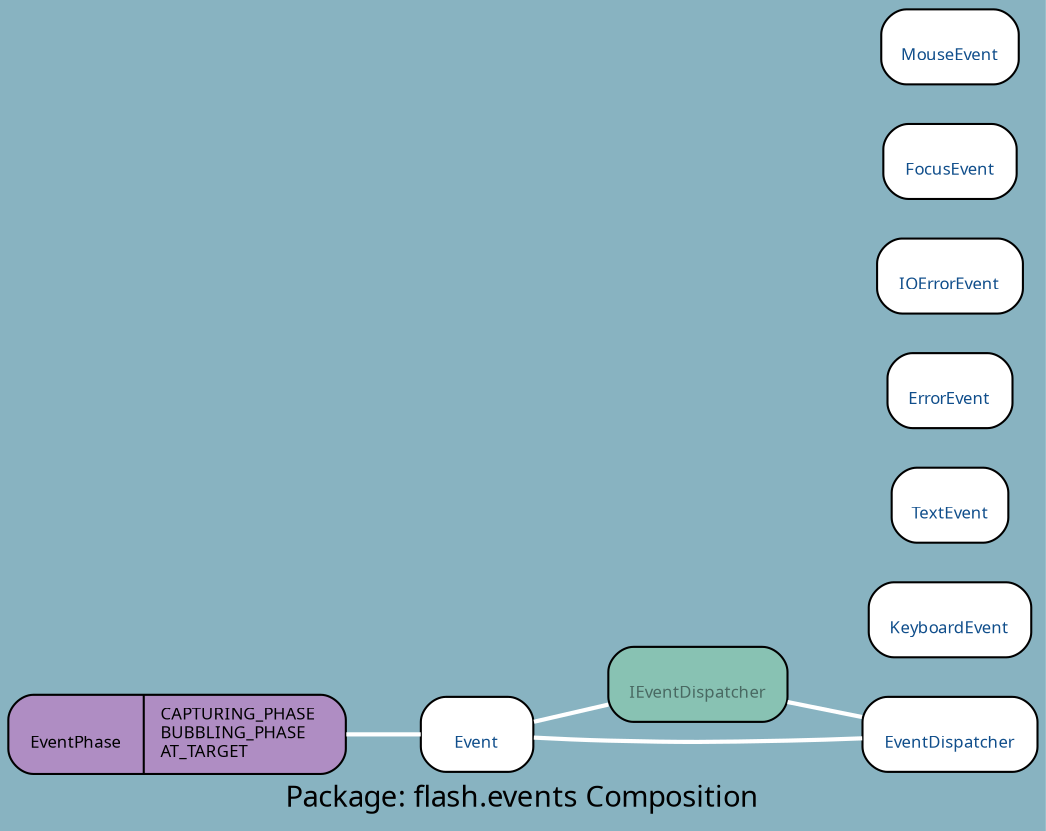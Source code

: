 digraph uml {
	graph [label="Package: flash.events Composition", ratio=compress, rankdir=RL, smoothing=avg_dist, overlap=false, fontname="DejaVu Sans Condenesed", fontsize=14, bgcolor="#88B3C1", fontcolor=black];
	node [label="\N", fontname="DejaVu Sans Condenesed", fontsize=8, shape=record, color=black, fontcolor=black];
	edge [fontname="DejaVu Sans Condenesed", fontsize=8, color=black, fontcolor=black];
	graph [lp="249,12",
		bb="0,0,498,386"];
	"flash.events.IEventDispatcher" [label="{\nIEventDispatcher}", fontcolor="#496962", style="rounded,filled", fillcolor="#88c2b3", URL="../types/flash/events/IEventDispatcher.html", tooltip="\nIEventDispatcher", pos="332,67", rects="289,49,376,85", width="1.19", height="0.50"];
	"flash.events.Event" [label="{\nEvent}", fontcolor="#104E8B", style="rounded,filled", fillcolor=white, URL="../types/flash/events/Event.html", tooltip="\nEvent", pos="225,44", rects="198,26,252,62", width="0.75", height="0.50"];
	"flash.events.EventDispatcher" [label="{\nEventDispatcher}", fontcolor="#104E8B", style="rounded,filled", fillcolor=white, URL="../types/flash/events/EventDispatcher.html", tooltip="\nEventDispatcher", pos="455,44", rects="413,26,498,62", width="1.17", height="0.50"];
	"flash.events.EventPhase" [label="{\nEventPhase|CAPTURING_PHASE\lBUBBLING_PHASE\lAT_TARGET\l}", style="rounded,filled", fillcolor="#af8dc3", pos="81,44", rects="0,25,66,63 66,25,162,63", width="2.25", height="0.53"];
	"flash.events.KeyboardEvent" [label="{\nKeyboardEvent}", fontcolor="#104E8B", style="rounded,filled", fillcolor=white, URL="../types/flash/events/KeyboardEvent.html", tooltip="\nKeyboardEvent", pos="455,98", rects="416,80,494,116", width="1.08", height="0.50"];
	"flash.events.TextEvent" [label="{\nTextEvent}", fontcolor="#104E8B", style="rounded,filled", fillcolor=white, URL="../types/flash/events/TextEvent.html", tooltip="\nTextEvent", pos="455,152", rects="427,134,483,170", width="0.78", height="0.50"];
	"flash.events.ErrorEvent" [label="{\nErrorEvent}", fontcolor="#104E8B", style="rounded,filled", fillcolor=white, URL="../types/flash/events/ErrorEvent.html", tooltip="\nErrorEvent", pos="455,206", rects="425,188,486,224", width="0.83", height="0.50"];
	"flash.events.IOErrorEvent" [label="{\nIOErrorEvent}", fontcolor="#104E8B", style="rounded,filled", fillcolor=white, URL="../types/flash/events/IOErrorEvent.html", tooltip="\nIOErrorEvent", pos="455,260", rects="420,242,490,278", width="0.97", height="0.50"];
	"flash.events.FocusEvent" [label="{\nFocusEvent}", fontcolor="#104E8B", style="rounded,filled", fillcolor=white, URL="../types/flash/events/FocusEvent.html", tooltip="\nFocusEvent", pos="455,314", rects="423,296,487,332", width="0.89", height="0.50"];
	"flash.events.MouseEvent" [label="{\nMouseEvent}", fontcolor="#104E8B", style="rounded,filled", fillcolor=white, URL="../types/flash/events/MouseEvent.html", tooltip="\nMouseEvent", pos="455,368", rects="422,350,489,386", width="0.92", height="0.50"];
	"flash.events.IEventDispatcher" -> "flash.events.Event" [color=white, style=bold, arrowhead=none, arrowtail=diamond, arrowsize=1, pos="s,289,58 277,55 268,53 260,51 252,50"];
	"flash.events.EventDispatcher" -> "flash.events.Event" [color=white, style=bold, arrowhead=none, arrowtail=diamond, arrowsize=1, pos="s,413,41 401,40 393,40 384,40 376,40 336,39 327,38 288,40 276,40 263,41 252,41"];
	"flash.events.EventDispatcher" -> "flash.events.IEventDispatcher" [color=white, style=bold, arrowhead=none, arrowtail=diamond, arrowsize=1, pos="s,413,52 401,54 393,56 384,58 376,59"];
	"flash.events.Event" -> "flash.events.EventPhase" [color=white, style=bold, arrowhead=none, arrowtail=diamond, arrowsize=1, pos="s,198,44 186,44 178,44 170,44 162,44"];
}

